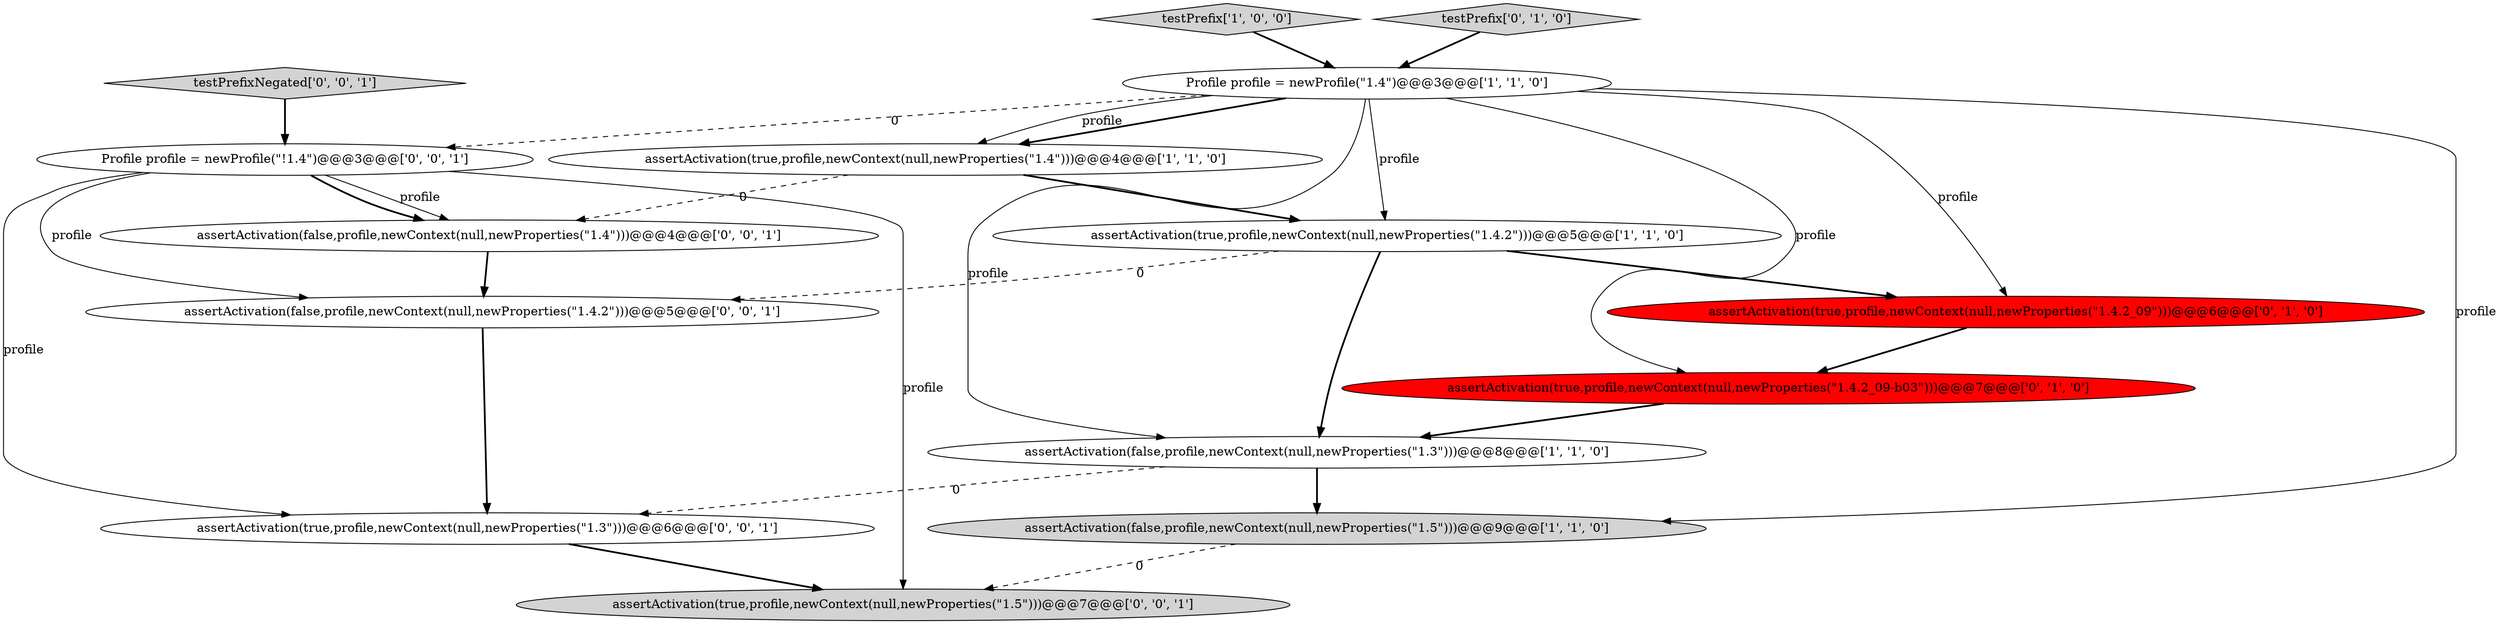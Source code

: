 digraph {
4 [style = filled, label = "testPrefix['1', '0', '0']", fillcolor = lightgray, shape = diamond image = "AAA0AAABBB1BBB"];
5 [style = filled, label = "assertActivation(true,profile,newContext(null,newProperties(\"1.4\")))@@@4@@@['1', '1', '0']", fillcolor = white, shape = ellipse image = "AAA0AAABBB1BBB"];
2 [style = filled, label = "assertActivation(false,profile,newContext(null,newProperties(\"1.3\")))@@@8@@@['1', '1', '0']", fillcolor = white, shape = ellipse image = "AAA0AAABBB1BBB"];
7 [style = filled, label = "testPrefix['0', '1', '0']", fillcolor = lightgray, shape = diamond image = "AAA0AAABBB2BBB"];
13 [style = filled, label = "assertActivation(true,profile,newContext(null,newProperties(\"1.3\")))@@@6@@@['0', '0', '1']", fillcolor = white, shape = ellipse image = "AAA0AAABBB3BBB"];
12 [style = filled, label = "assertActivation(false,profile,newContext(null,newProperties(\"1.4.2\")))@@@5@@@['0', '0', '1']", fillcolor = white, shape = ellipse image = "AAA0AAABBB3BBB"];
8 [style = filled, label = "assertActivation(true,profile,newContext(null,newProperties(\"1.4.2_09\")))@@@6@@@['0', '1', '0']", fillcolor = red, shape = ellipse image = "AAA1AAABBB2BBB"];
1 [style = filled, label = "Profile profile = newProfile(\"1.4\")@@@3@@@['1', '1', '0']", fillcolor = white, shape = ellipse image = "AAA0AAABBB1BBB"];
3 [style = filled, label = "assertActivation(true,profile,newContext(null,newProperties(\"1.4.2\")))@@@5@@@['1', '1', '0']", fillcolor = white, shape = ellipse image = "AAA0AAABBB1BBB"];
0 [style = filled, label = "assertActivation(false,profile,newContext(null,newProperties(\"1.5\")))@@@9@@@['1', '1', '0']", fillcolor = lightgray, shape = ellipse image = "AAA0AAABBB1BBB"];
10 [style = filled, label = "assertActivation(true,profile,newContext(null,newProperties(\"1.5\")))@@@7@@@['0', '0', '1']", fillcolor = lightgray, shape = ellipse image = "AAA0AAABBB3BBB"];
9 [style = filled, label = "testPrefixNegated['0', '0', '1']", fillcolor = lightgray, shape = diamond image = "AAA0AAABBB3BBB"];
6 [style = filled, label = "assertActivation(true,profile,newContext(null,newProperties(\"1.4.2_09-b03\")))@@@7@@@['0', '1', '0']", fillcolor = red, shape = ellipse image = "AAA1AAABBB2BBB"];
14 [style = filled, label = "Profile profile = newProfile(\"!1.4\")@@@3@@@['0', '0', '1']", fillcolor = white, shape = ellipse image = "AAA0AAABBB3BBB"];
11 [style = filled, label = "assertActivation(false,profile,newContext(null,newProperties(\"1.4\")))@@@4@@@['0', '0', '1']", fillcolor = white, shape = ellipse image = "AAA0AAABBB3BBB"];
1->5 [style = bold, label=""];
1->8 [style = solid, label="profile"];
5->3 [style = bold, label=""];
13->10 [style = bold, label=""];
14->13 [style = solid, label="profile"];
7->1 [style = bold, label=""];
1->0 [style = solid, label="profile"];
1->14 [style = dashed, label="0"];
14->11 [style = solid, label="profile"];
1->5 [style = solid, label="profile"];
8->6 [style = bold, label=""];
11->12 [style = bold, label=""];
1->3 [style = solid, label="profile"];
1->6 [style = solid, label="profile"];
0->10 [style = dashed, label="0"];
6->2 [style = bold, label=""];
12->13 [style = bold, label=""];
2->0 [style = bold, label=""];
3->12 [style = dashed, label="0"];
3->2 [style = bold, label=""];
5->11 [style = dashed, label="0"];
2->13 [style = dashed, label="0"];
3->8 [style = bold, label=""];
9->14 [style = bold, label=""];
4->1 [style = bold, label=""];
1->2 [style = solid, label="profile"];
14->11 [style = bold, label=""];
14->10 [style = solid, label="profile"];
14->12 [style = solid, label="profile"];
}
